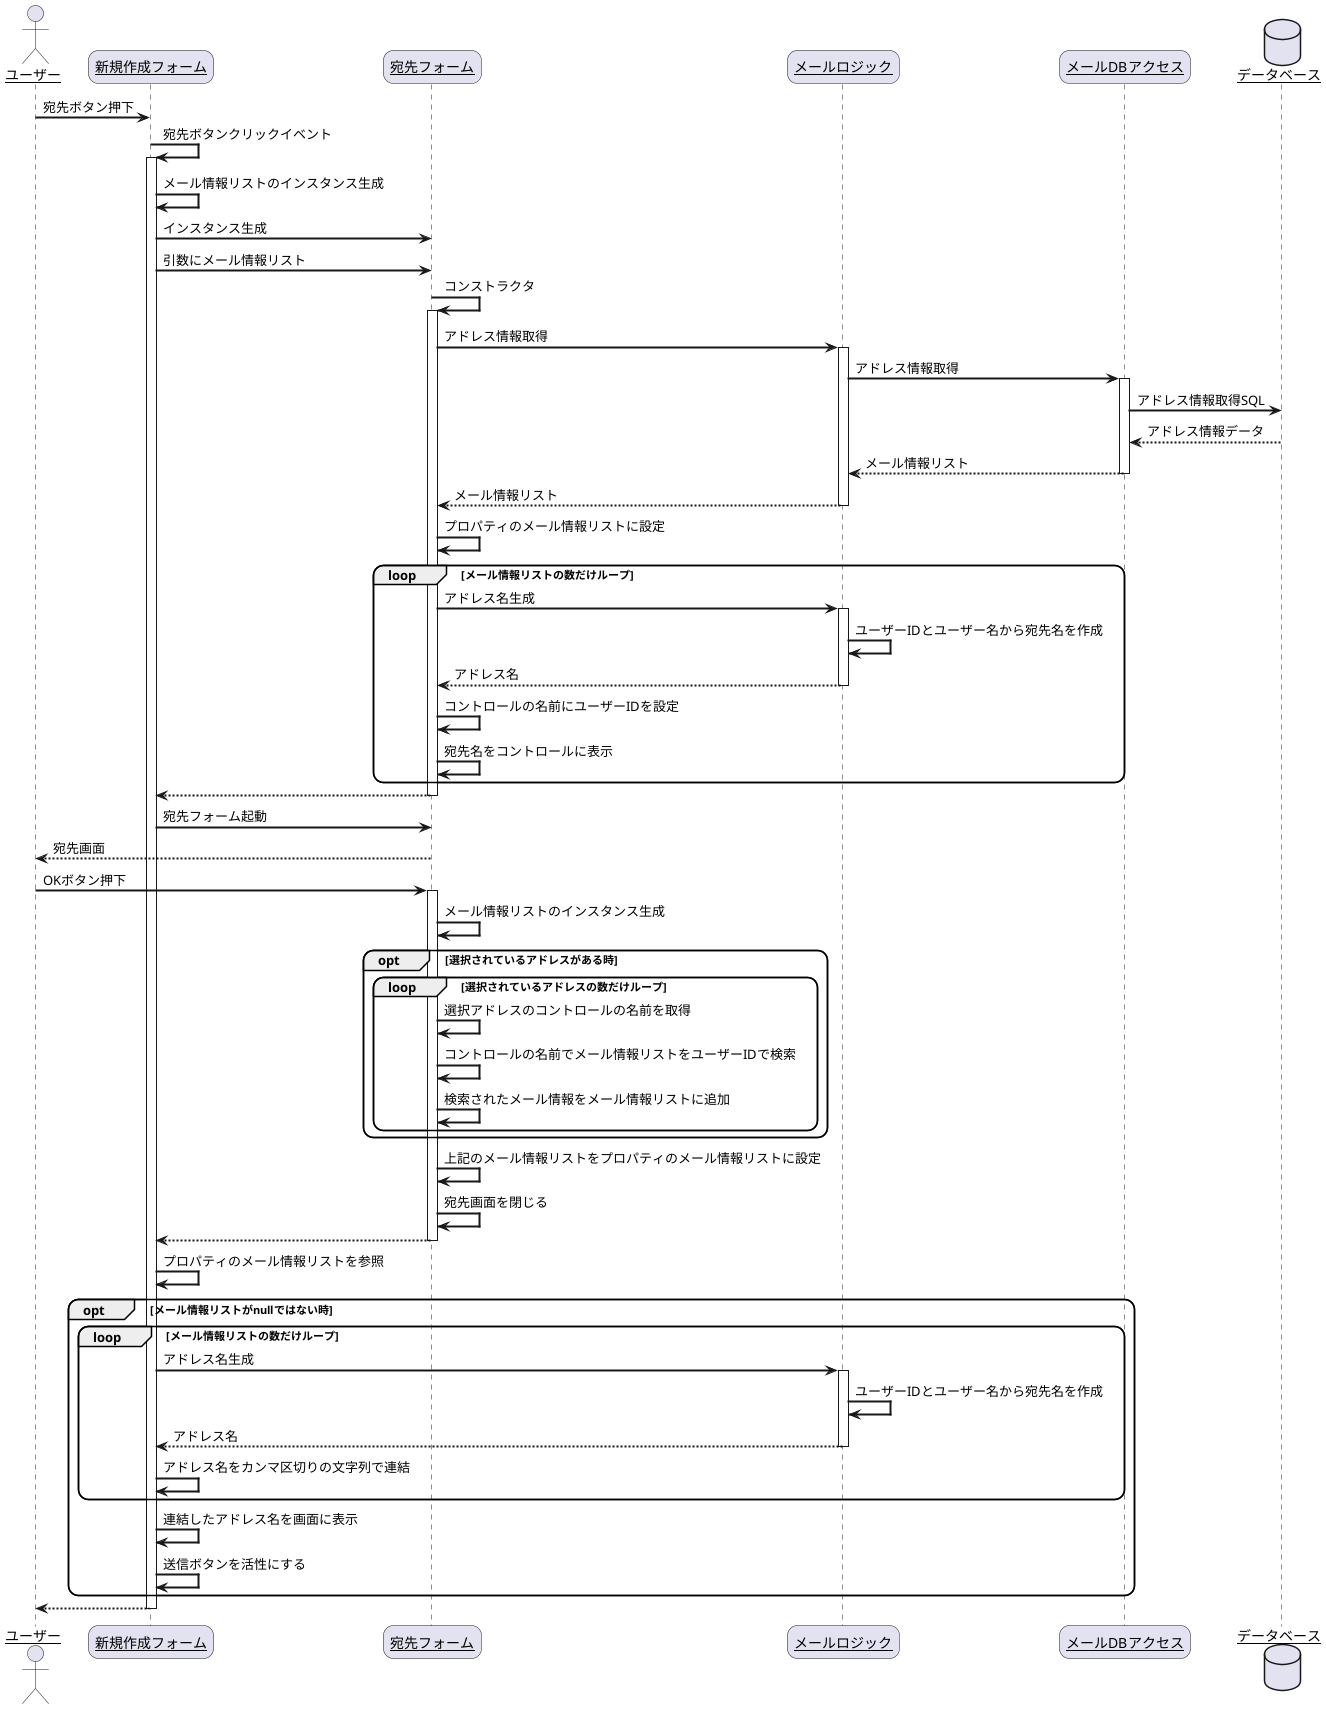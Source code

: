 @startuml
skinparam sequenceArrowThickness 2
skinparam roundcorner 20
skinparam maxmessagesize 60
skinparam sequenceParticipant underline

actor "ユーザー" as user
participant "新規作成フォーム" as mail_create_form
participant "宛先フォーム" as adress_form
participant "メールロジック" as mail_logic
participant "メールDBアクセス" as mail_data_acces
database "データベース" as db

user -> mail_create_form: 宛先ボタン押下
mail_create_form -> mail_create_form: 宛先ボタンクリックイベント
activate mail_create_form
mail_create_form -> mail_create_form: メール情報リストのインスタンス生成
mail_create_form -> adress_form: インスタンス生成
mail_create_form -> adress_form: 引数にメール情報リスト
adress_form -> adress_form: コンストラクタ
activate adress_form
adress_form -> mail_logic: アドレス情報取得
activate mail_logic
mail_logic -> mail_data_acces: アドレス情報取得
activate mail_data_acces
mail_data_acces -> db: アドレス情報取得SQL
db --> mail_data_acces: アドレス情報データ
mail_data_acces --> mail_logic: メール情報リスト
deactivate mail_data_acces
mail_logic --> adress_form: メール情報リスト
deactivate mail_logic
adress_form -> adress_form: プロパティのメール情報リストに設定
loop メール情報リストの数だけループ
    adress_form -> mail_logic: アドレス名生成
    activate mail_logic
    mail_logic -> mail_logic: ユーザーIDとユーザー名から宛先名を作成
    mail_logic --> adress_form: アドレス名
    deactivate mail_logic
    adress_form -> adress_form: コントロールの名前にユーザーIDを設定
    adress_form -> adress_form: 宛先名をコントロールに表示
end
adress_form --> mail_create_form: 
deactivate adress_form
mail_create_form -> adress_form: 宛先フォーム起動
adress_form --> user: 宛先画面 

user -> adress_form: OKボタン押下
activate adress_form
adress_form -> adress_form: メール情報リストのインスタンス生成
opt 選択されているアドレスがある時
    loop 選択されているアドレスの数だけループ
        adress_form -> adress_form: 選択アドレスのコントロールの名前を取得
        adress_form -> adress_form: コントロールの名前でメール情報リストをユーザーIDで検索
        adress_form -> adress_form: 検索されたメール情報をメール情報リストに追加
    end
end
adress_form -> adress_form: 上記のメール情報リストをプロパティのメール情報リストに設定
adress_form -> adress_form: 宛先画面を閉じる
adress_form --> mail_create_form: 
deactivate adress_form
mail_create_form -> mail_create_form: プロパティのメール情報リストを参照
opt メール情報リストがnullではない時
    loop メール情報リストの数だけループ
        mail_create_form -> mail_logic: アドレス名生成
        activate mail_logic
        mail_logic -> mail_logic: ユーザーIDとユーザー名から宛先名を作成
        mail_logic --> mail_create_form: アドレス名
        deactivate mail_logic
        mail_create_form -> mail_create_form: アドレス名をカンマ区切りの文字列で連結
    end
    mail_create_form -> mail_create_form: 連結したアドレス名を画面に表示
    mail_create_form -> mail_create_form: 送信ボタンを活性にする
end
mail_create_form --> user: 
deactivate mail_create_form

@enduml